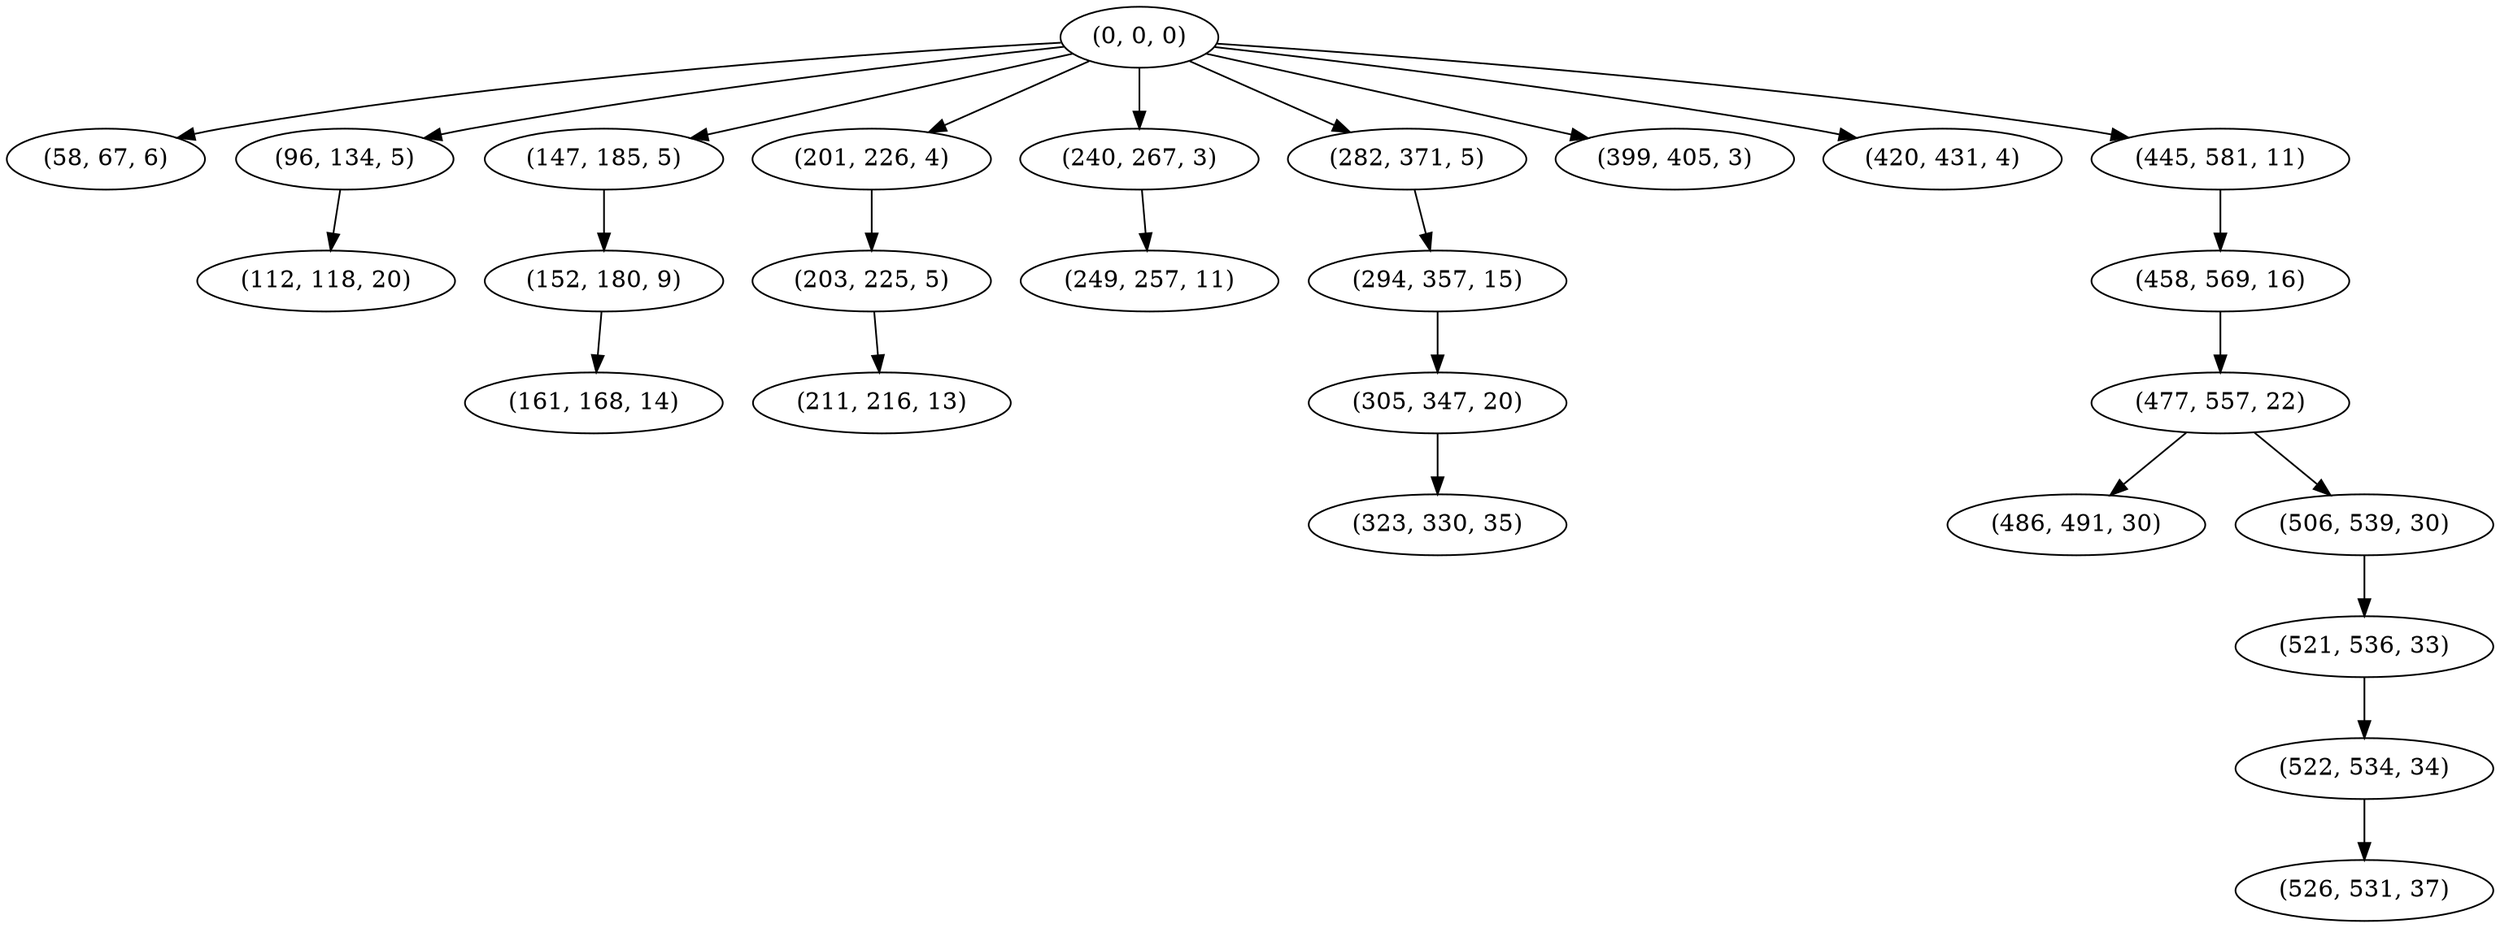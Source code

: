digraph tree {
    "(0, 0, 0)";
    "(58, 67, 6)";
    "(96, 134, 5)";
    "(112, 118, 20)";
    "(147, 185, 5)";
    "(152, 180, 9)";
    "(161, 168, 14)";
    "(201, 226, 4)";
    "(203, 225, 5)";
    "(211, 216, 13)";
    "(240, 267, 3)";
    "(249, 257, 11)";
    "(282, 371, 5)";
    "(294, 357, 15)";
    "(305, 347, 20)";
    "(323, 330, 35)";
    "(399, 405, 3)";
    "(420, 431, 4)";
    "(445, 581, 11)";
    "(458, 569, 16)";
    "(477, 557, 22)";
    "(486, 491, 30)";
    "(506, 539, 30)";
    "(521, 536, 33)";
    "(522, 534, 34)";
    "(526, 531, 37)";
    "(0, 0, 0)" -> "(58, 67, 6)";
    "(0, 0, 0)" -> "(96, 134, 5)";
    "(0, 0, 0)" -> "(147, 185, 5)";
    "(0, 0, 0)" -> "(201, 226, 4)";
    "(0, 0, 0)" -> "(240, 267, 3)";
    "(0, 0, 0)" -> "(282, 371, 5)";
    "(0, 0, 0)" -> "(399, 405, 3)";
    "(0, 0, 0)" -> "(420, 431, 4)";
    "(0, 0, 0)" -> "(445, 581, 11)";
    "(96, 134, 5)" -> "(112, 118, 20)";
    "(147, 185, 5)" -> "(152, 180, 9)";
    "(152, 180, 9)" -> "(161, 168, 14)";
    "(201, 226, 4)" -> "(203, 225, 5)";
    "(203, 225, 5)" -> "(211, 216, 13)";
    "(240, 267, 3)" -> "(249, 257, 11)";
    "(282, 371, 5)" -> "(294, 357, 15)";
    "(294, 357, 15)" -> "(305, 347, 20)";
    "(305, 347, 20)" -> "(323, 330, 35)";
    "(445, 581, 11)" -> "(458, 569, 16)";
    "(458, 569, 16)" -> "(477, 557, 22)";
    "(477, 557, 22)" -> "(486, 491, 30)";
    "(477, 557, 22)" -> "(506, 539, 30)";
    "(506, 539, 30)" -> "(521, 536, 33)";
    "(521, 536, 33)" -> "(522, 534, 34)";
    "(522, 534, 34)" -> "(526, 531, 37)";
}
